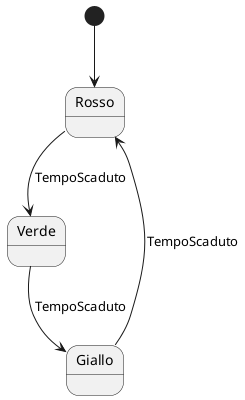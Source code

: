 @startuml
[*] --> Rosso
Rosso --> Verde: TempoScaduto
Verde --> Giallo : TempoScaduto
Giallo --> Rosso : TempoScaduto

@enduml